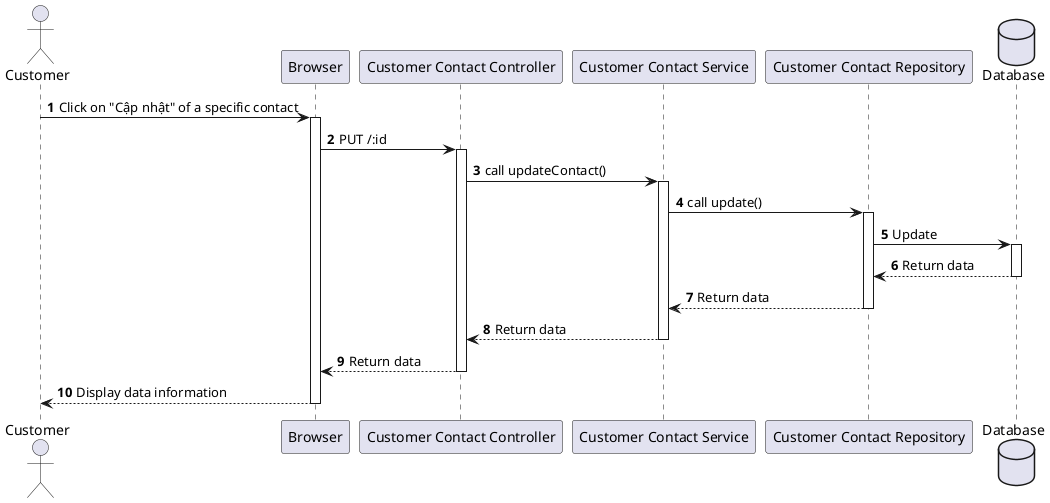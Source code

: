 @startuml

actor Customer as A
participant "Browser" as B
participant "Customer Contact Controller" as C
participant "Customer Contact Service" as D
participant "Customer Contact Repository" as E
database "Database" as F

autonumber 1
A -> B: Click on "Cập nhật" of a specific contact
activate B
B -> C: PUT /:id
activate C
C -> D: call updateContact()
activate D
D -> E: call update()
activate E
E -> F: Update
activate F
    F --> E: Return data
deactivate F
    E --> D: Return data
deactivate E
    D --> C: Return data
deactivate D
    C --> B: Return data
deactivate C
    B --> A: Display data information
deactivate B

@enduml